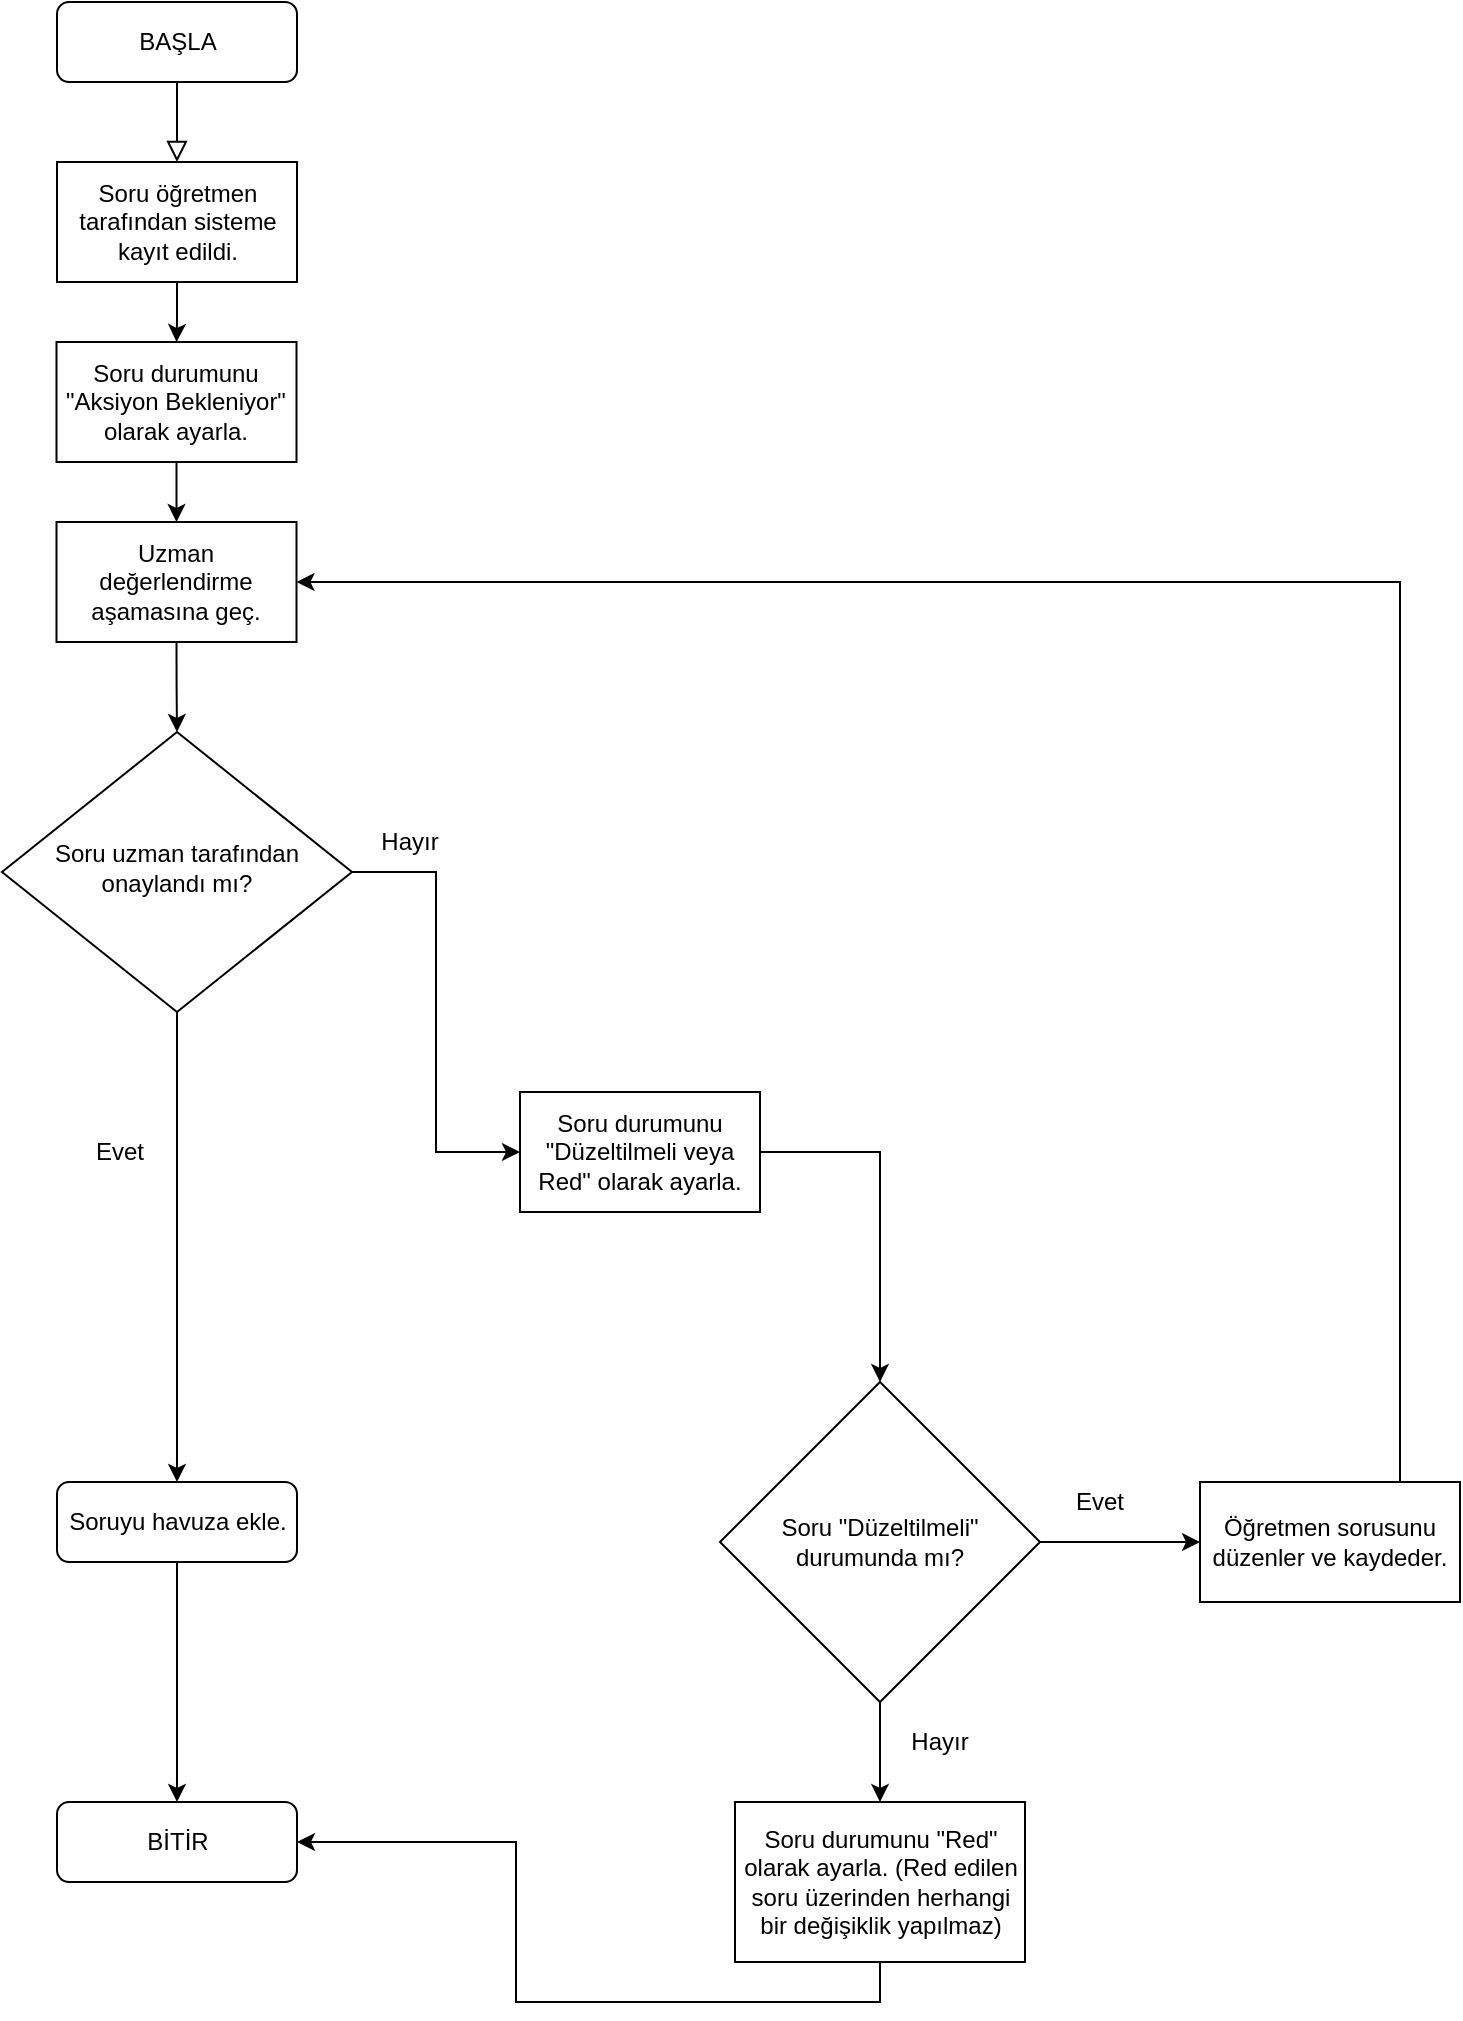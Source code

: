 <mxfile version="14.9.9" type="device"><diagram id="C5RBs43oDa-KdzZeNtuy" name="Page-1"><mxGraphModel dx="1483" dy="1950" grid="1" gridSize="10" guides="1" tooltips="1" connect="1" arrows="1" fold="1" page="1" pageScale="1" pageWidth="827" pageHeight="1169" math="0" shadow="0"><root><mxCell id="WIyWlLk6GJQsqaUBKTNV-0"/><mxCell id="WIyWlLk6GJQsqaUBKTNV-1" parent="WIyWlLk6GJQsqaUBKTNV-0"/><mxCell id="--MSoK1as7t9YsiQa_bT-23" style="edgeStyle=orthogonalEdgeStyle;rounded=0;orthogonalLoop=1;jettySize=auto;html=1;exitX=1;exitY=0.5;exitDx=0;exitDy=0;" edge="1" parent="WIyWlLk6GJQsqaUBKTNV-1" source="--MSoK1as7t9YsiQa_bT-6"><mxGeometry relative="1" as="geometry"><mxPoint x="680" y="750" as="targetPoint"/></mxGeometry></mxCell><mxCell id="--MSoK1as7t9YsiQa_bT-27" style="edgeStyle=orthogonalEdgeStyle;rounded=0;orthogonalLoop=1;jettySize=auto;html=1;exitX=0.5;exitY=1;exitDx=0;exitDy=0;" edge="1" parent="WIyWlLk6GJQsqaUBKTNV-1" source="--MSoK1as7t9YsiQa_bT-6" target="--MSoK1as7t9YsiQa_bT-26"><mxGeometry relative="1" as="geometry"/></mxCell><mxCell id="--MSoK1as7t9YsiQa_bT-6" value="Soru &quot;Düzeltilmeli&quot; durumunda mı?" style="rhombus;whiteSpace=wrap;html=1;" vertex="1" parent="WIyWlLk6GJQsqaUBKTNV-1"><mxGeometry x="440" y="670" width="160" height="160" as="geometry"/></mxCell><mxCell id="WIyWlLk6GJQsqaUBKTNV-3" value="BAŞLA" style="rounded=1;whiteSpace=wrap;html=1;fontSize=12;glass=0;strokeWidth=1;shadow=0;" parent="WIyWlLk6GJQsqaUBKTNV-1" vertex="1"><mxGeometry x="108.5" y="-20" width="120" height="40" as="geometry"/></mxCell><mxCell id="WIyWlLk6GJQsqaUBKTNV-10" value="Soru uzman tarafından onaylandı mı?" style="rhombus;html=1;shadow=0;fontFamily=Helvetica;fontSize=12;align=center;strokeWidth=1;spacing=6;spacingTop=-4;whiteSpace=wrap;" parent="WIyWlLk6GJQsqaUBKTNV-1" vertex="1"><mxGeometry x="81" y="345" width="175" height="140" as="geometry"/></mxCell><mxCell id="WIyWlLk6GJQsqaUBKTNV-12" value="&lt;span&gt;Soruyu havuza ekle.&lt;/span&gt;" style="rounded=1;whiteSpace=wrap;html=1;fontSize=12;glass=0;strokeWidth=1;shadow=0;" parent="WIyWlLk6GJQsqaUBKTNV-1" vertex="1"><mxGeometry x="108.5" y="720" width="120" height="40" as="geometry"/></mxCell><mxCell id="--MSoK1as7t9YsiQa_bT-14" style="edgeStyle=orthogonalEdgeStyle;rounded=0;orthogonalLoop=1;jettySize=auto;html=1;exitX=0.5;exitY=1;exitDx=0;exitDy=0;" edge="1" parent="WIyWlLk6GJQsqaUBKTNV-1" source="WIyWlLk6GJQsqaUBKTNV-10" target="WIyWlLk6GJQsqaUBKTNV-12"><mxGeometry x="81" y="-190" as="geometry"/></mxCell><mxCell id="--MSoK1as7t9YsiQa_bT-0" value="Soru öğretmen tarafından sisteme kayıt edildi." style="rounded=0;whiteSpace=wrap;html=1;" vertex="1" parent="WIyWlLk6GJQsqaUBKTNV-1"><mxGeometry x="108.5" y="60" width="120" height="60" as="geometry"/></mxCell><mxCell id="WIyWlLk6GJQsqaUBKTNV-2" value="" style="rounded=0;html=1;jettySize=auto;orthogonalLoop=1;fontSize=11;endArrow=block;endFill=0;endSize=8;strokeWidth=1;shadow=0;labelBackgroundColor=none;edgeStyle=orthogonalEdgeStyle;entryX=0.5;entryY=0;entryDx=0;entryDy=0;" parent="WIyWlLk6GJQsqaUBKTNV-1" source="WIyWlLk6GJQsqaUBKTNV-3" target="--MSoK1as7t9YsiQa_bT-0" edge="1"><mxGeometry x="80.75" y="-40" as="geometry"/></mxCell><mxCell id="--MSoK1as7t9YsiQa_bT-21" style="edgeStyle=orthogonalEdgeStyle;rounded=0;orthogonalLoop=1;jettySize=auto;html=1;exitX=0.5;exitY=1;exitDx=0;exitDy=0;entryX=0.5;entryY=0;entryDx=0;entryDy=0;" edge="1" parent="WIyWlLk6GJQsqaUBKTNV-1" source="--MSoK1as7t9YsiQa_bT-2" target="--MSoK1as7t9YsiQa_bT-7"><mxGeometry relative="1" as="geometry"/></mxCell><mxCell id="--MSoK1as7t9YsiQa_bT-2" value="Soru durumunu &quot;Aksiyon Bekleniyor&quot; olarak ayarla." style="rounded=0;whiteSpace=wrap;html=1;" vertex="1" parent="WIyWlLk6GJQsqaUBKTNV-1"><mxGeometry x="108.25" y="150" width="120" height="60" as="geometry"/></mxCell><mxCell id="--MSoK1as7t9YsiQa_bT-3" style="edgeStyle=orthogonalEdgeStyle;rounded=0;orthogonalLoop=1;jettySize=auto;html=1;" edge="1" parent="WIyWlLk6GJQsqaUBKTNV-1" source="--MSoK1as7t9YsiQa_bT-0" target="--MSoK1as7t9YsiQa_bT-2"><mxGeometry x="80.75" y="-40" as="geometry"/></mxCell><mxCell id="--MSoK1as7t9YsiQa_bT-10" style="edgeStyle=orthogonalEdgeStyle;rounded=0;orthogonalLoop=1;jettySize=auto;html=1;exitX=0.5;exitY=1;exitDx=0;exitDy=0;" edge="1" parent="WIyWlLk6GJQsqaUBKTNV-1" source="--MSoK1as7t9YsiQa_bT-7" target="WIyWlLk6GJQsqaUBKTNV-10"><mxGeometry x="81" y="-190" as="geometry"/></mxCell><mxCell id="--MSoK1as7t9YsiQa_bT-7" value="Uzman değerlendirme aşamasına geç." style="rounded=0;whiteSpace=wrap;html=1;" vertex="1" parent="WIyWlLk6GJQsqaUBKTNV-1"><mxGeometry x="108.25" y="240" width="120" height="60" as="geometry"/></mxCell><mxCell id="--MSoK1as7t9YsiQa_bT-12" value="BİTİR" style="rounded=1;whiteSpace=wrap;html=1;fontSize=12;glass=0;strokeWidth=1;shadow=0;" vertex="1" parent="WIyWlLk6GJQsqaUBKTNV-1"><mxGeometry x="108.5" y="880" width="120" height="40" as="geometry"/></mxCell><mxCell id="--MSoK1as7t9YsiQa_bT-13" style="edgeStyle=orthogonalEdgeStyle;rounded=0;orthogonalLoop=1;jettySize=auto;html=1;exitX=0.5;exitY=1;exitDx=0;exitDy=0;entryX=0.5;entryY=0;entryDx=0;entryDy=0;" edge="1" parent="WIyWlLk6GJQsqaUBKTNV-1" source="WIyWlLk6GJQsqaUBKTNV-12" target="--MSoK1as7t9YsiQa_bT-12"><mxGeometry x="81" y="-190" as="geometry"/></mxCell><mxCell id="--MSoK1as7t9YsiQa_bT-22" style="edgeStyle=orthogonalEdgeStyle;rounded=0;orthogonalLoop=1;jettySize=auto;html=1;exitX=1;exitY=0.5;exitDx=0;exitDy=0;entryX=0.5;entryY=0;entryDx=0;entryDy=0;" edge="1" parent="WIyWlLk6GJQsqaUBKTNV-1" source="--MSoK1as7t9YsiQa_bT-15" target="--MSoK1as7t9YsiQa_bT-6"><mxGeometry relative="1" as="geometry"/></mxCell><mxCell id="--MSoK1as7t9YsiQa_bT-15" value="Soru durumunu &quot;Düzeltilmeli veya Red&quot; olarak ayarla." style="rounded=0;whiteSpace=wrap;html=1;" vertex="1" parent="WIyWlLk6GJQsqaUBKTNV-1"><mxGeometry x="340" y="525" width="120" height="60" as="geometry"/></mxCell><mxCell id="--MSoK1as7t9YsiQa_bT-16" style="edgeStyle=orthogonalEdgeStyle;rounded=0;orthogonalLoop=1;jettySize=auto;html=1;exitX=1;exitY=0.5;exitDx=0;exitDy=0;entryX=0;entryY=0.5;entryDx=0;entryDy=0;" edge="1" parent="WIyWlLk6GJQsqaUBKTNV-1" source="WIyWlLk6GJQsqaUBKTNV-10" target="--MSoK1as7t9YsiQa_bT-15"><mxGeometry x="81" y="-190" as="geometry"/></mxCell><mxCell id="--MSoK1as7t9YsiQa_bT-25" style="edgeStyle=orthogonalEdgeStyle;rounded=0;orthogonalLoop=1;jettySize=auto;html=1;entryX=1;entryY=0.5;entryDx=0;entryDy=0;" edge="1" parent="WIyWlLk6GJQsqaUBKTNV-1" source="--MSoK1as7t9YsiQa_bT-24" target="--MSoK1as7t9YsiQa_bT-7"><mxGeometry relative="1" as="geometry"><Array as="points"><mxPoint x="780" y="270"/></Array></mxGeometry></mxCell><mxCell id="--MSoK1as7t9YsiQa_bT-24" value="Öğretmen sorusunu düzenler ve kaydeder." style="rounded=0;whiteSpace=wrap;html=1;" vertex="1" parent="WIyWlLk6GJQsqaUBKTNV-1"><mxGeometry x="680" y="720" width="130" height="60" as="geometry"/></mxCell><mxCell id="--MSoK1as7t9YsiQa_bT-29" style="edgeStyle=orthogonalEdgeStyle;rounded=0;orthogonalLoop=1;jettySize=auto;html=1;exitX=0.5;exitY=1;exitDx=0;exitDy=0;entryX=1;entryY=0.5;entryDx=0;entryDy=0;" edge="1" parent="WIyWlLk6GJQsqaUBKTNV-1" source="--MSoK1as7t9YsiQa_bT-26" target="--MSoK1as7t9YsiQa_bT-12"><mxGeometry relative="1" as="geometry"/></mxCell><mxCell id="--MSoK1as7t9YsiQa_bT-26" value="Soru durumunu &quot;Red&quot; olarak ayarla. (Red edilen soru üzerinden herhangi bir değişiklik yapılmaz)" style="rounded=0;whiteSpace=wrap;html=1;" vertex="1" parent="WIyWlLk6GJQsqaUBKTNV-1"><mxGeometry x="447.5" y="880" width="145" height="80" as="geometry"/></mxCell><mxCell id="--MSoK1as7t9YsiQa_bT-31" value="Evet" style="text;html=1;strokeColor=none;fillColor=none;align=center;verticalAlign=middle;whiteSpace=wrap;rounded=0;" vertex="1" parent="WIyWlLk6GJQsqaUBKTNV-1"><mxGeometry x="610" y="720" width="40" height="20" as="geometry"/></mxCell><mxCell id="--MSoK1as7t9YsiQa_bT-32" value="Evet" style="text;html=1;strokeColor=none;fillColor=none;align=center;verticalAlign=middle;whiteSpace=wrap;rounded=0;" vertex="1" parent="WIyWlLk6GJQsqaUBKTNV-1"><mxGeometry x="120" y="545" width="40" height="20" as="geometry"/></mxCell><mxCell id="--MSoK1as7t9YsiQa_bT-35" value="Hayır" style="text;html=1;strokeColor=none;fillColor=none;align=center;verticalAlign=middle;whiteSpace=wrap;rounded=0;" vertex="1" parent="WIyWlLk6GJQsqaUBKTNV-1"><mxGeometry x="265" y="390" width="40" height="20" as="geometry"/></mxCell><mxCell id="--MSoK1as7t9YsiQa_bT-38" value="Hayır" style="text;html=1;strokeColor=none;fillColor=none;align=center;verticalAlign=middle;whiteSpace=wrap;rounded=0;" vertex="1" parent="WIyWlLk6GJQsqaUBKTNV-1"><mxGeometry x="530" y="840" width="40" height="20" as="geometry"/></mxCell></root></mxGraphModel></diagram></mxfile>
